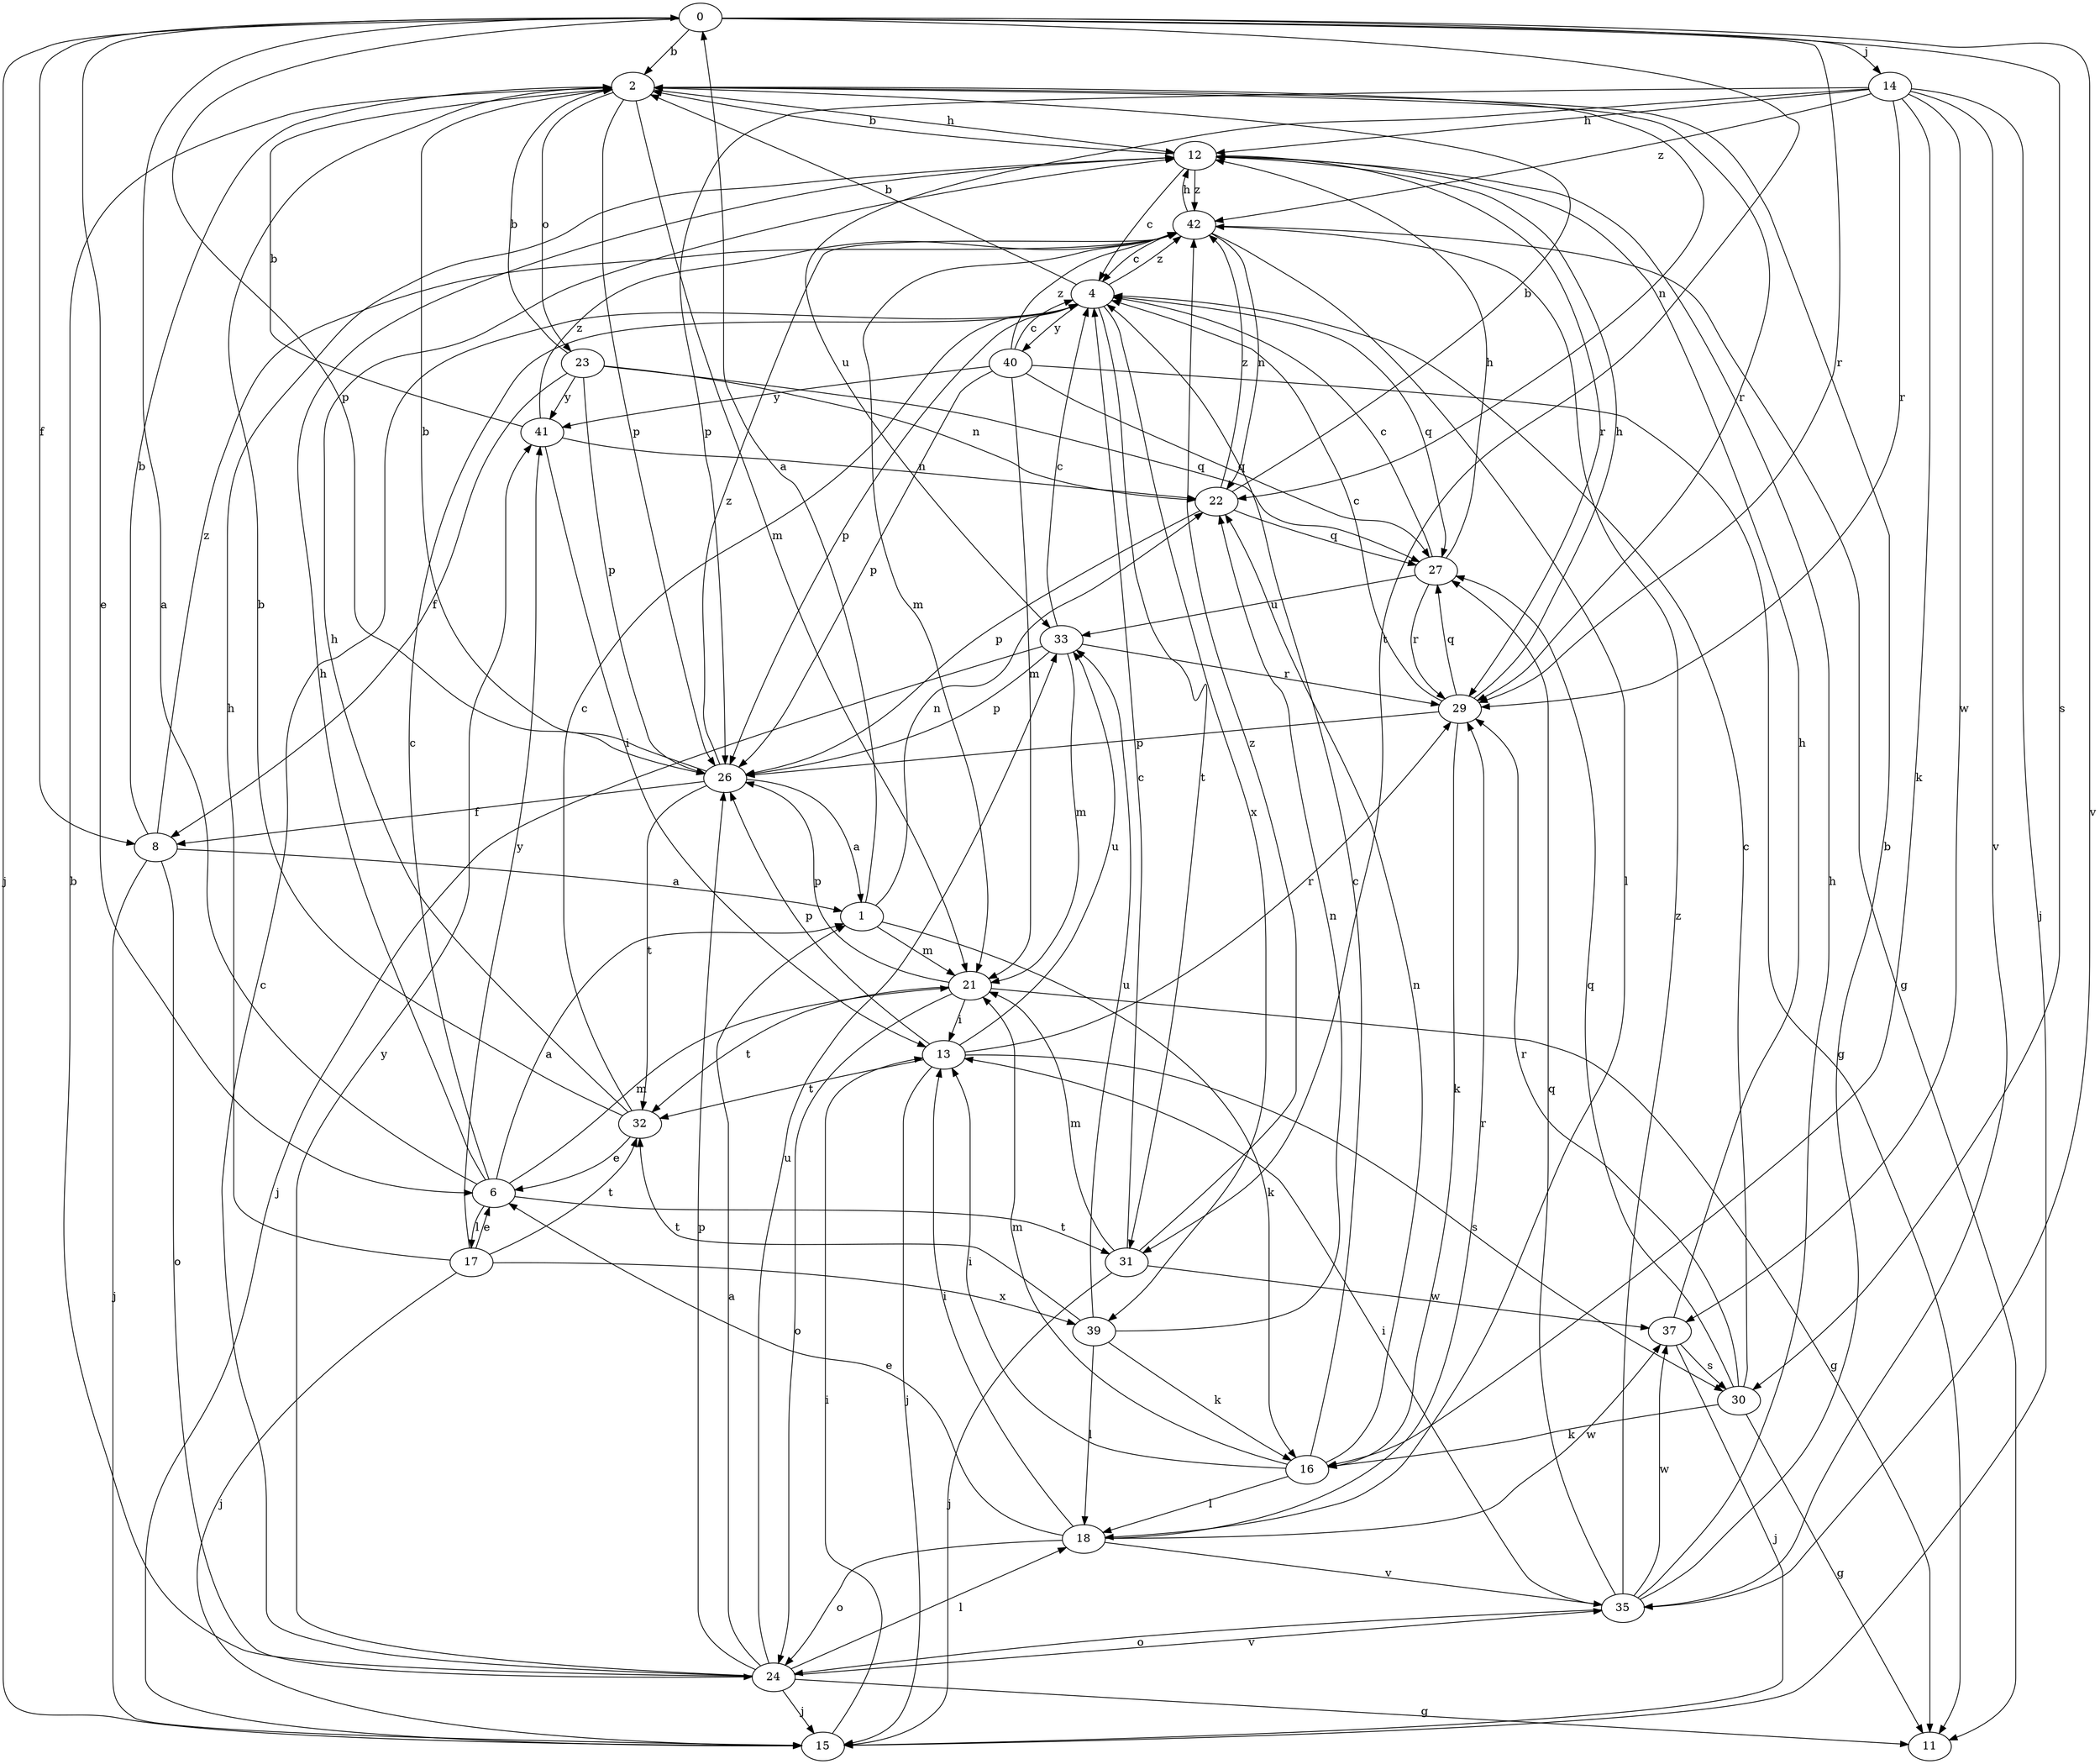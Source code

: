 strict digraph  {
0;
1;
2;
4;
6;
8;
11;
12;
13;
14;
15;
16;
17;
18;
21;
22;
23;
24;
26;
27;
29;
30;
31;
32;
33;
35;
37;
39;
40;
41;
42;
0 -> 2  [label=b];
0 -> 6  [label=e];
0 -> 8  [label=f];
0 -> 14  [label=j];
0 -> 15  [label=j];
0 -> 26  [label=p];
0 -> 29  [label=r];
0 -> 30  [label=s];
0 -> 31  [label=t];
0 -> 35  [label=v];
1 -> 0  [label=a];
1 -> 16  [label=k];
1 -> 21  [label=m];
1 -> 22  [label=n];
2 -> 12  [label=h];
2 -> 21  [label=m];
2 -> 22  [label=n];
2 -> 23  [label=o];
2 -> 26  [label=p];
2 -> 29  [label=r];
4 -> 2  [label=b];
4 -> 26  [label=p];
4 -> 27  [label=q];
4 -> 31  [label=t];
4 -> 39  [label=x];
4 -> 40  [label=y];
4 -> 42  [label=z];
6 -> 0  [label=a];
6 -> 1  [label=a];
6 -> 4  [label=c];
6 -> 12  [label=h];
6 -> 17  [label=l];
6 -> 21  [label=m];
6 -> 31  [label=t];
8 -> 1  [label=a];
8 -> 2  [label=b];
8 -> 15  [label=j];
8 -> 24  [label=o];
8 -> 42  [label=z];
12 -> 2  [label=b];
12 -> 4  [label=c];
12 -> 29  [label=r];
12 -> 42  [label=z];
13 -> 15  [label=j];
13 -> 26  [label=p];
13 -> 29  [label=r];
13 -> 30  [label=s];
13 -> 32  [label=t];
13 -> 33  [label=u];
14 -> 12  [label=h];
14 -> 15  [label=j];
14 -> 16  [label=k];
14 -> 26  [label=p];
14 -> 29  [label=r];
14 -> 33  [label=u];
14 -> 35  [label=v];
14 -> 37  [label=w];
14 -> 42  [label=z];
15 -> 13  [label=i];
16 -> 4  [label=c];
16 -> 13  [label=i];
16 -> 18  [label=l];
16 -> 21  [label=m];
16 -> 22  [label=n];
17 -> 6  [label=e];
17 -> 12  [label=h];
17 -> 15  [label=j];
17 -> 32  [label=t];
17 -> 39  [label=x];
17 -> 41  [label=y];
18 -> 6  [label=e];
18 -> 13  [label=i];
18 -> 24  [label=o];
18 -> 29  [label=r];
18 -> 35  [label=v];
18 -> 37  [label=w];
21 -> 11  [label=g];
21 -> 13  [label=i];
21 -> 24  [label=o];
21 -> 26  [label=p];
21 -> 32  [label=t];
22 -> 2  [label=b];
22 -> 26  [label=p];
22 -> 27  [label=q];
22 -> 42  [label=z];
23 -> 2  [label=b];
23 -> 8  [label=f];
23 -> 22  [label=n];
23 -> 26  [label=p];
23 -> 27  [label=q];
23 -> 41  [label=y];
24 -> 1  [label=a];
24 -> 2  [label=b];
24 -> 4  [label=c];
24 -> 11  [label=g];
24 -> 15  [label=j];
24 -> 18  [label=l];
24 -> 26  [label=p];
24 -> 33  [label=u];
24 -> 35  [label=v];
24 -> 41  [label=y];
26 -> 1  [label=a];
26 -> 2  [label=b];
26 -> 8  [label=f];
26 -> 32  [label=t];
26 -> 42  [label=z];
27 -> 4  [label=c];
27 -> 12  [label=h];
27 -> 29  [label=r];
27 -> 33  [label=u];
29 -> 4  [label=c];
29 -> 12  [label=h];
29 -> 16  [label=k];
29 -> 26  [label=p];
29 -> 27  [label=q];
30 -> 4  [label=c];
30 -> 11  [label=g];
30 -> 16  [label=k];
30 -> 27  [label=q];
30 -> 29  [label=r];
31 -> 4  [label=c];
31 -> 15  [label=j];
31 -> 21  [label=m];
31 -> 37  [label=w];
31 -> 42  [label=z];
32 -> 2  [label=b];
32 -> 4  [label=c];
32 -> 6  [label=e];
32 -> 12  [label=h];
33 -> 4  [label=c];
33 -> 15  [label=j];
33 -> 21  [label=m];
33 -> 26  [label=p];
33 -> 29  [label=r];
35 -> 2  [label=b];
35 -> 12  [label=h];
35 -> 13  [label=i];
35 -> 24  [label=o];
35 -> 27  [label=q];
35 -> 37  [label=w];
35 -> 42  [label=z];
37 -> 12  [label=h];
37 -> 15  [label=j];
37 -> 30  [label=s];
39 -> 16  [label=k];
39 -> 18  [label=l];
39 -> 22  [label=n];
39 -> 32  [label=t];
39 -> 33  [label=u];
40 -> 4  [label=c];
40 -> 11  [label=g];
40 -> 21  [label=m];
40 -> 26  [label=p];
40 -> 27  [label=q];
40 -> 41  [label=y];
40 -> 42  [label=z];
41 -> 2  [label=b];
41 -> 13  [label=i];
41 -> 22  [label=n];
41 -> 42  [label=z];
42 -> 4  [label=c];
42 -> 11  [label=g];
42 -> 12  [label=h];
42 -> 18  [label=l];
42 -> 21  [label=m];
42 -> 22  [label=n];
}
